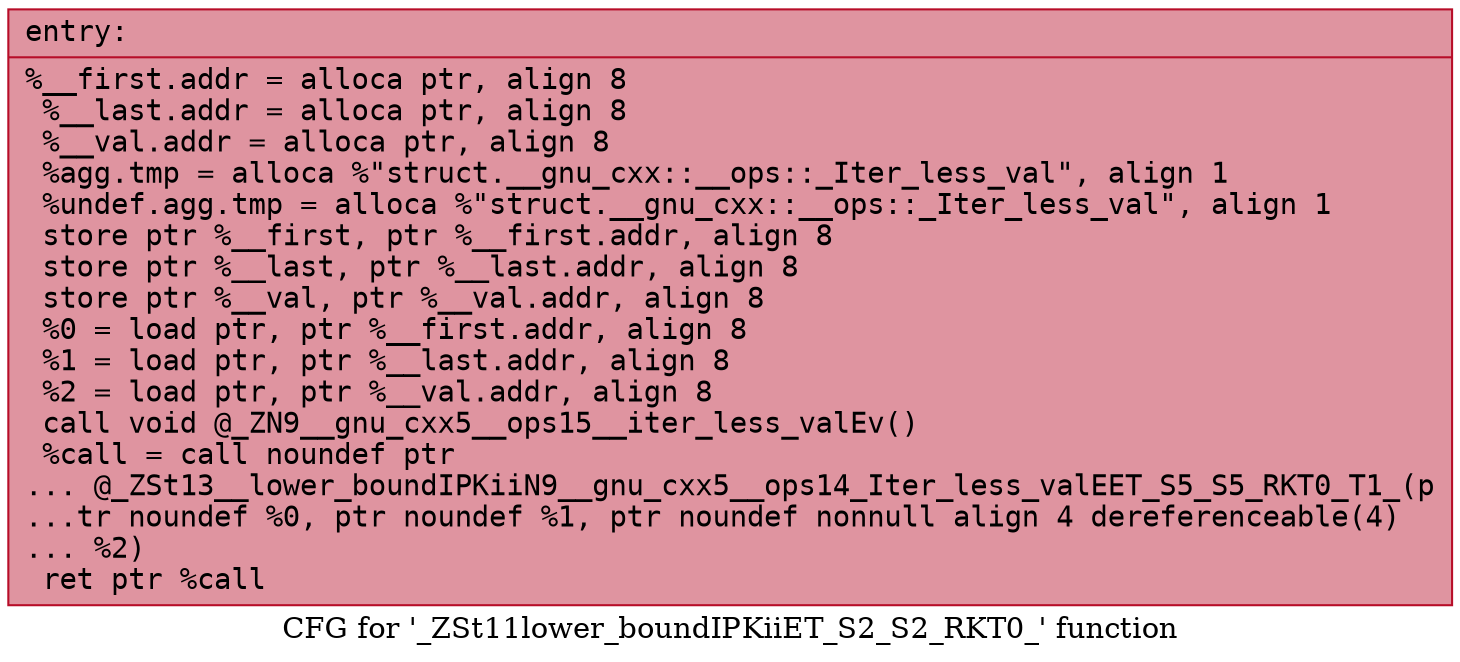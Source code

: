 digraph "CFG for '_ZSt11lower_boundIPKiiET_S2_S2_RKT0_' function" {
	label="CFG for '_ZSt11lower_boundIPKiiET_S2_S2_RKT0_' function";

	Node0x56307d673a80 [shape=record,color="#b70d28ff", style=filled, fillcolor="#b70d2870" fontname="Courier",label="{entry:\l|  %__first.addr = alloca ptr, align 8\l  %__last.addr = alloca ptr, align 8\l  %__val.addr = alloca ptr, align 8\l  %agg.tmp = alloca %\"struct.__gnu_cxx::__ops::_Iter_less_val\", align 1\l  %undef.agg.tmp = alloca %\"struct.__gnu_cxx::__ops::_Iter_less_val\", align 1\l  store ptr %__first, ptr %__first.addr, align 8\l  store ptr %__last, ptr %__last.addr, align 8\l  store ptr %__val, ptr %__val.addr, align 8\l  %0 = load ptr, ptr %__first.addr, align 8\l  %1 = load ptr, ptr %__last.addr, align 8\l  %2 = load ptr, ptr %__val.addr, align 8\l  call void @_ZN9__gnu_cxx5__ops15__iter_less_valEv()\l  %call = call noundef ptr\l... @_ZSt13__lower_boundIPKiiN9__gnu_cxx5__ops14_Iter_less_valEET_S5_S5_RKT0_T1_(p\l...tr noundef %0, ptr noundef %1, ptr noundef nonnull align 4 dereferenceable(4)\l... %2)\l  ret ptr %call\l}"];
}
